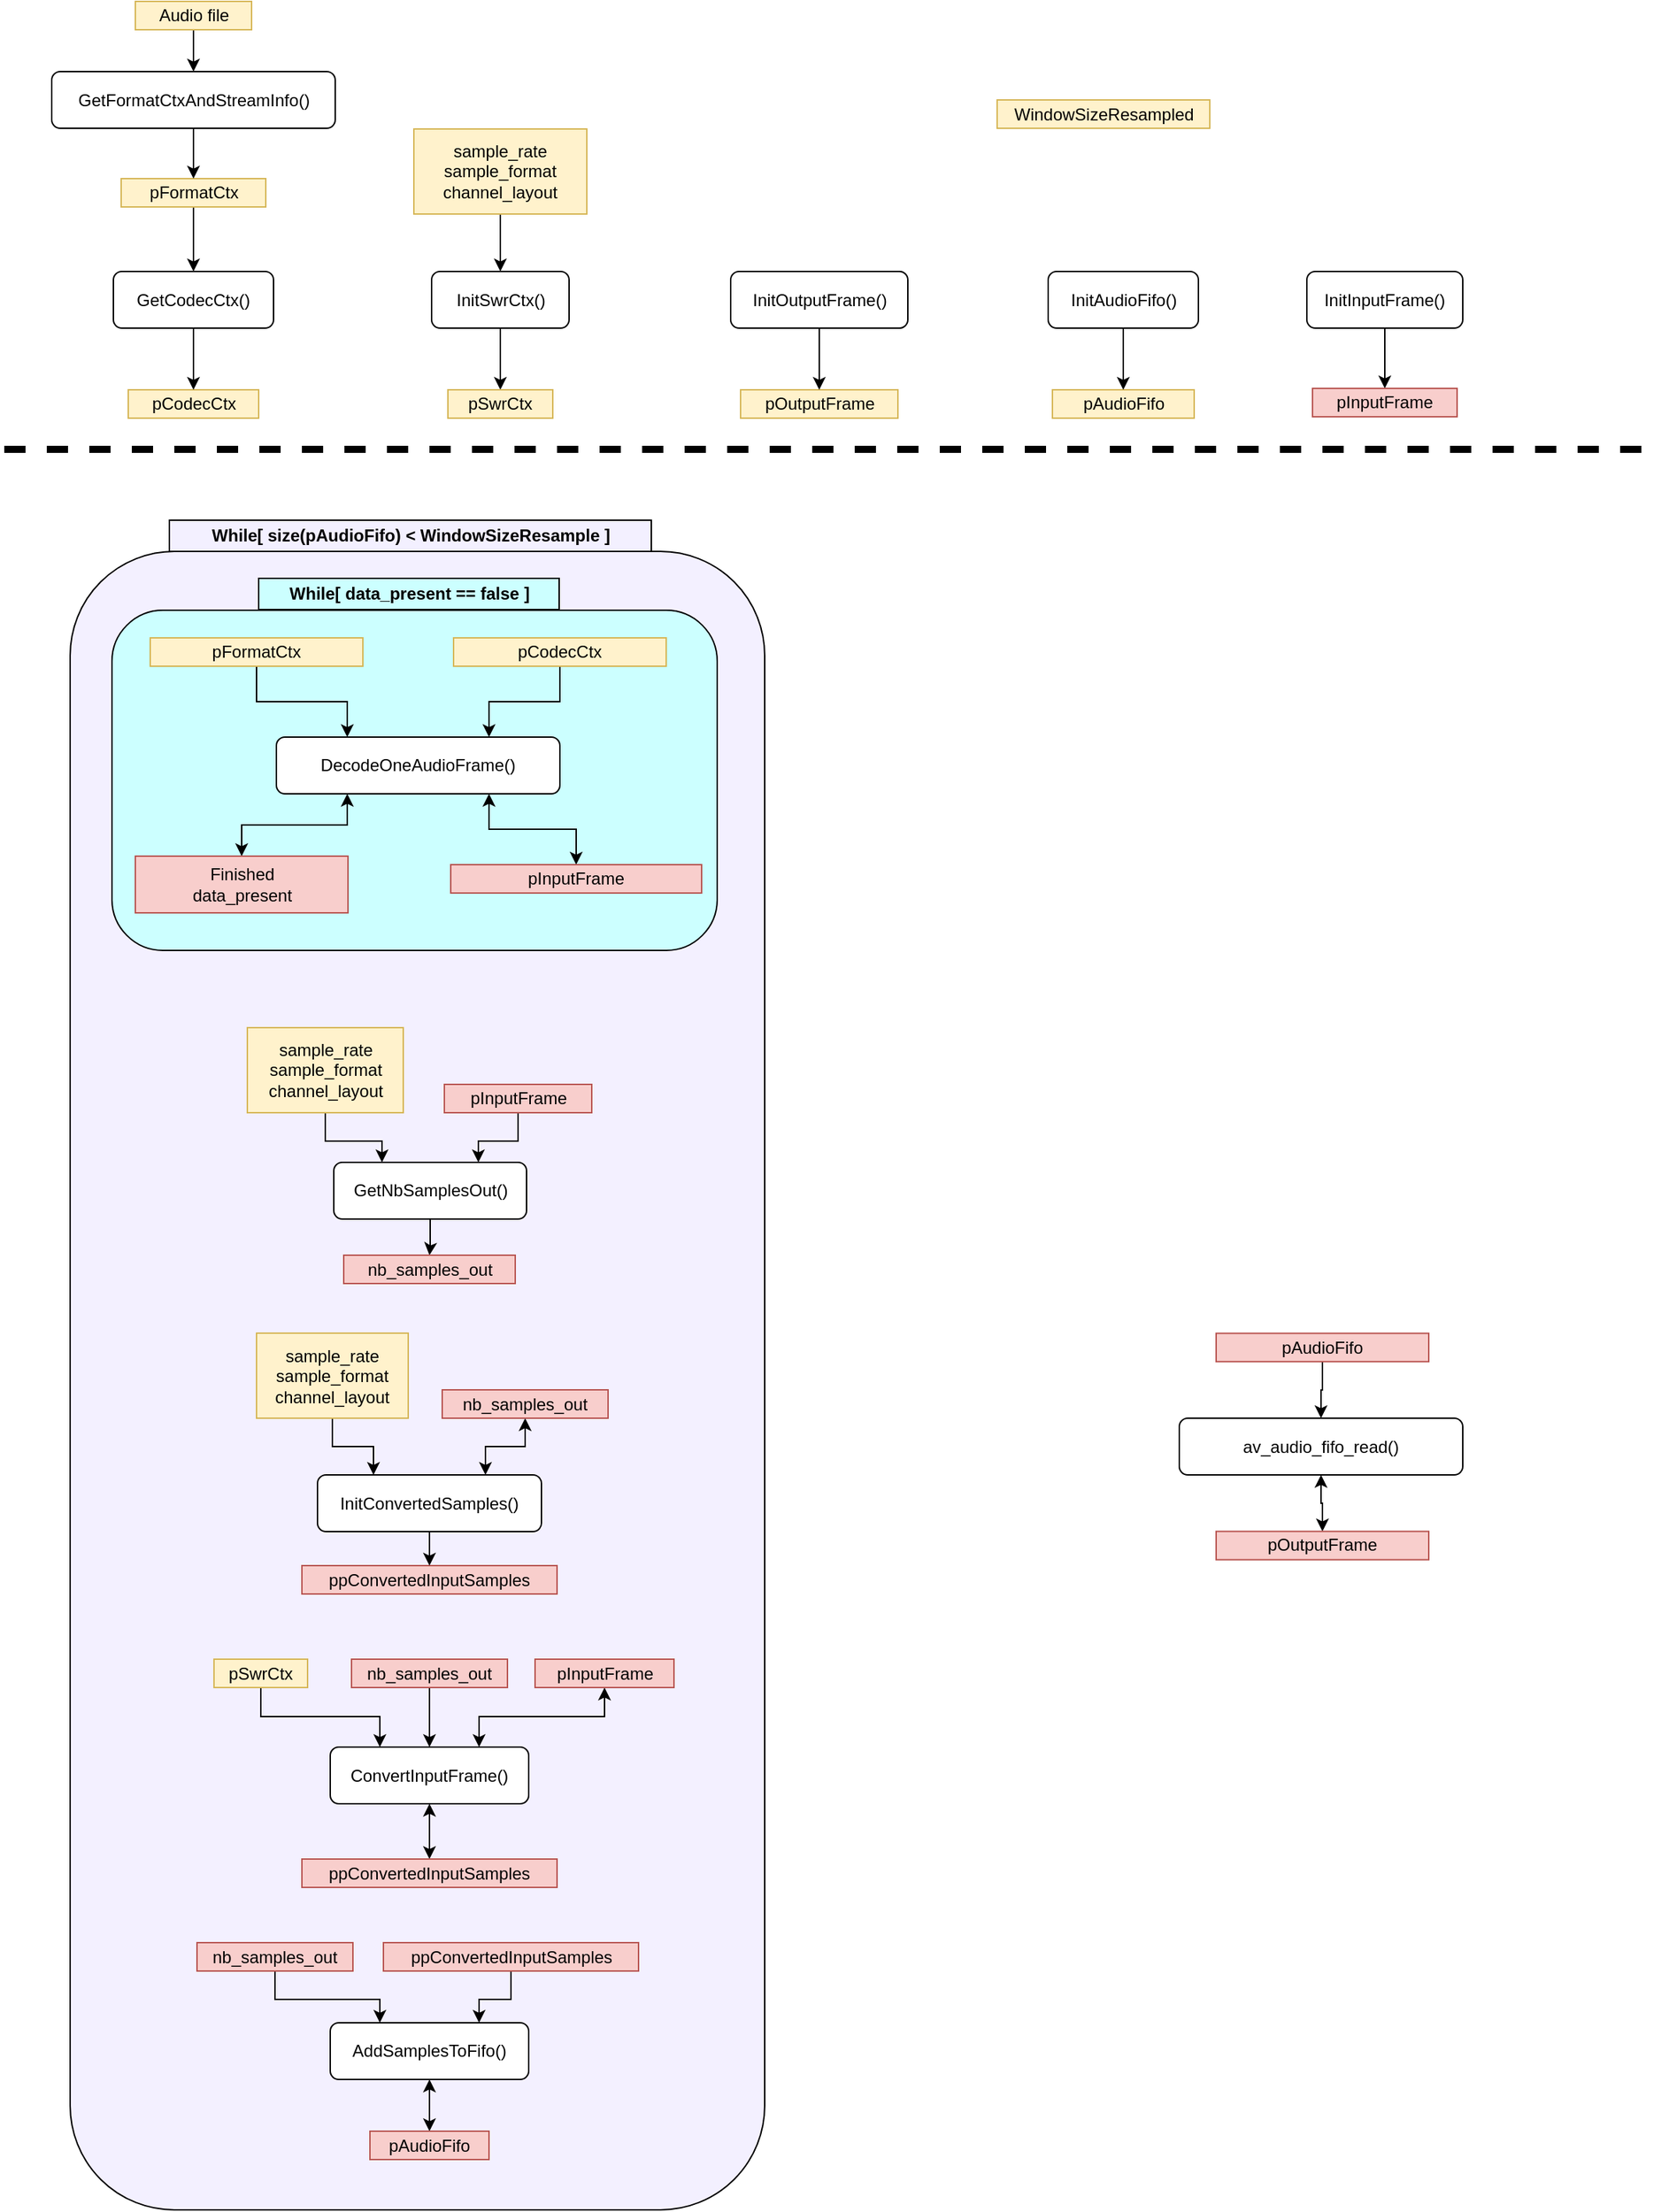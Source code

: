 <mxfile version="11.2.8" type="device" pages="1"><diagram id="H6E5AN7HrFiwPMf8tx8V" name="Page-1"><mxGraphModel dx="3665" dy="1254" grid="1" gridSize="10" guides="1" tooltips="1" connect="1" arrows="1" fold="1" page="1" pageScale="1" pageWidth="1169" pageHeight="1654" math="0" shadow="0"><root><mxCell id="0"/><mxCell id="1" parent="0"/><mxCell id="Oo8Mt8DpEyXDW0NtOICU-199" value="" style="rounded=1;whiteSpace=wrap;html=1;strokeColor=#000000;fillColor=#F3F0FF;" vertex="1" parent="1"><mxGeometry x="46.5" y="432" width="490" height="1170" as="geometry"/></mxCell><mxCell id="Oo8Mt8DpEyXDW0NtOICU-188" value="" style="rounded=1;whiteSpace=wrap;html=1;strokeColor=#000000;fillColor=#CCFFFF;" vertex="1" parent="1"><mxGeometry x="76" y="473.5" width="427" height="240" as="geometry"/></mxCell><mxCell id="Oo8Mt8DpEyXDW0NtOICU-29" style="edgeStyle=orthogonalEdgeStyle;rounded=0;orthogonalLoop=1;jettySize=auto;html=1;entryX=0.5;entryY=0;entryDx=0;entryDy=0;" edge="1" parent="1" source="Oo8Mt8DpEyXDW0NtOICU-1" target="Oo8Mt8DpEyXDW0NtOICU-8"><mxGeometry relative="1" as="geometry"/></mxCell><mxCell id="Oo8Mt8DpEyXDW0NtOICU-1" value="Audio file" style="text;html=1;strokeColor=#d6b656;fillColor=#fff2cc;align=center;verticalAlign=middle;whiteSpace=wrap;rounded=0;" vertex="1" parent="1"><mxGeometry x="92.5" y="44" width="82" height="20" as="geometry"/></mxCell><mxCell id="Oo8Mt8DpEyXDW0NtOICU-32" style="edgeStyle=orthogonalEdgeStyle;rounded=0;orthogonalLoop=1;jettySize=auto;html=1;entryX=0.5;entryY=0;entryDx=0;entryDy=0;" edge="1" parent="1" source="Oo8Mt8DpEyXDW0NtOICU-2" target="Oo8Mt8DpEyXDW0NtOICU-10"><mxGeometry relative="1" as="geometry"/></mxCell><mxCell id="Oo8Mt8DpEyXDW0NtOICU-2" value="pFormatCtx" style="text;html=1;strokeColor=#d6b656;fillColor=#fff2cc;align=center;verticalAlign=middle;whiteSpace=wrap;rounded=0;" vertex="1" parent="1"><mxGeometry x="82.5" y="169" width="102" height="20" as="geometry"/></mxCell><mxCell id="Oo8Mt8DpEyXDW0NtOICU-3" value="pCodecCtx" style="text;html=1;strokeColor=#d6b656;fillColor=#fff2cc;align=center;verticalAlign=middle;whiteSpace=wrap;rounded=0;" vertex="1" parent="1"><mxGeometry x="87.5" y="318" width="92" height="20" as="geometry"/></mxCell><mxCell id="Oo8Mt8DpEyXDW0NtOICU-30" style="edgeStyle=orthogonalEdgeStyle;rounded=0;orthogonalLoop=1;jettySize=auto;html=1;entryX=0.5;entryY=0;entryDx=0;entryDy=0;" edge="1" parent="1" source="Oo8Mt8DpEyXDW0NtOICU-8" target="Oo8Mt8DpEyXDW0NtOICU-2"><mxGeometry relative="1" as="geometry"/></mxCell><mxCell id="Oo8Mt8DpEyXDW0NtOICU-8" value="GetFormatCtxAndStreamInfo()" style="rounded=1;whiteSpace=wrap;html=1;" vertex="1" parent="1"><mxGeometry x="33.5" y="93.5" width="200" height="40" as="geometry"/></mxCell><mxCell id="Oo8Mt8DpEyXDW0NtOICU-114" style="edgeStyle=orthogonalEdgeStyle;rounded=0;orthogonalLoop=1;jettySize=auto;html=1;entryX=0.5;entryY=0;entryDx=0;entryDy=0;startArrow=none;startFill=0;endArrow=classic;endFill=1;" edge="1" parent="1" source="Oo8Mt8DpEyXDW0NtOICU-9" target="Oo8Mt8DpEyXDW0NtOICU-47"><mxGeometry relative="1" as="geometry"/></mxCell><mxCell id="Oo8Mt8DpEyXDW0NtOICU-9" value="InitInputFrame()" style="rounded=1;whiteSpace=wrap;html=1;" vertex="1" parent="1"><mxGeometry x="919" y="234.5" width="110" height="40" as="geometry"/></mxCell><mxCell id="Oo8Mt8DpEyXDW0NtOICU-31" style="edgeStyle=orthogonalEdgeStyle;rounded=0;orthogonalLoop=1;jettySize=auto;html=1;entryX=0.5;entryY=0;entryDx=0;entryDy=0;" edge="1" parent="1" source="Oo8Mt8DpEyXDW0NtOICU-10" target="Oo8Mt8DpEyXDW0NtOICU-3"><mxGeometry relative="1" as="geometry"/></mxCell><mxCell id="Oo8Mt8DpEyXDW0NtOICU-10" value="GetCodecCtx()" style="rounded=1;whiteSpace=wrap;html=1;" vertex="1" parent="1"><mxGeometry x="77" y="234.5" width="113" height="40" as="geometry"/></mxCell><mxCell id="Oo8Mt8DpEyXDW0NtOICU-119" style="edgeStyle=orthogonalEdgeStyle;rounded=0;orthogonalLoop=1;jettySize=auto;html=1;entryX=0.5;entryY=0;entryDx=0;entryDy=0;startArrow=none;startFill=0;endArrow=classic;endFill=1;" edge="1" parent="1" source="Oo8Mt8DpEyXDW0NtOICU-11" target="Oo8Mt8DpEyXDW0NtOICU-15"><mxGeometry relative="1" as="geometry"/></mxCell><mxCell id="Oo8Mt8DpEyXDW0NtOICU-11" value="&lt;div&gt;sample_rate&lt;/div&gt;&lt;div&gt;sample_format&lt;/div&gt;&lt;div&gt;channel_layout&lt;br&gt;&lt;/div&gt;" style="text;html=1;strokeColor=#d6b656;fillColor=#fff2cc;align=center;verticalAlign=middle;whiteSpace=wrap;rounded=0;" vertex="1" parent="1"><mxGeometry x="289" y="134" width="122" height="60" as="geometry"/></mxCell><mxCell id="Oo8Mt8DpEyXDW0NtOICU-13" value="WindowSizeResampled" style="text;html=1;strokeColor=#d6b656;fillColor=#fff2cc;align=center;verticalAlign=middle;whiteSpace=wrap;rounded=0;" vertex="1" parent="1"><mxGeometry x="700.5" y="113.5" width="150" height="20" as="geometry"/></mxCell><mxCell id="Oo8Mt8DpEyXDW0NtOICU-120" style="edgeStyle=orthogonalEdgeStyle;rounded=0;orthogonalLoop=1;jettySize=auto;html=1;entryX=0.5;entryY=0;entryDx=0;entryDy=0;startArrow=none;startFill=0;endArrow=classic;endFill=1;" edge="1" parent="1" source="Oo8Mt8DpEyXDW0NtOICU-15" target="Oo8Mt8DpEyXDW0NtOICU-5"><mxGeometry relative="1" as="geometry"/></mxCell><mxCell id="Oo8Mt8DpEyXDW0NtOICU-15" value="InitSwrCtx()" style="rounded=1;whiteSpace=wrap;html=1;" vertex="1" parent="1"><mxGeometry x="301.5" y="234.5" width="97" height="40" as="geometry"/></mxCell><mxCell id="Oo8Mt8DpEyXDW0NtOICU-139" style="edgeStyle=orthogonalEdgeStyle;rounded=0;orthogonalLoop=1;jettySize=auto;html=1;entryX=0.5;entryY=0;entryDx=0;entryDy=0;startArrow=classic;startFill=1;endArrow=classic;endFill=1;exitX=0.75;exitY=1;exitDx=0;exitDy=0;" edge="1" parent="1" source="Oo8Mt8DpEyXDW0NtOICU-34" target="Oo8Mt8DpEyXDW0NtOICU-136"><mxGeometry relative="1" as="geometry"/></mxCell><mxCell id="Oo8Mt8DpEyXDW0NtOICU-140" style="edgeStyle=orthogonalEdgeStyle;rounded=0;orthogonalLoop=1;jettySize=auto;html=1;entryX=0.5;entryY=0;entryDx=0;entryDy=0;startArrow=classic;startFill=1;endArrow=classic;endFill=1;exitX=0.25;exitY=1;exitDx=0;exitDy=0;" edge="1" parent="1" source="Oo8Mt8DpEyXDW0NtOICU-34" target="Oo8Mt8DpEyXDW0NtOICU-38"><mxGeometry relative="1" as="geometry"/></mxCell><mxCell id="Oo8Mt8DpEyXDW0NtOICU-34" value="DecodeOneAudioFrame()" style="rounded=1;whiteSpace=wrap;html=1;" vertex="1" parent="1"><mxGeometry x="192" y="563" width="200" height="40" as="geometry"/></mxCell><mxCell id="Oo8Mt8DpEyXDW0NtOICU-38" value="&lt;div&gt;Finished&lt;/div&gt;&lt;div&gt;data_present&lt;br&gt;&lt;/div&gt;" style="text;html=1;strokeColor=#b85450;fillColor=#f8cecc;align=center;verticalAlign=middle;whiteSpace=wrap;rounded=0;" vertex="1" parent="1"><mxGeometry x="92.5" y="647" width="150" height="40" as="geometry"/></mxCell><mxCell id="Oo8Mt8DpEyXDW0NtOICU-42" value="ppConvertedInputSamples" style="text;html=1;strokeColor=#b85450;fillColor=#f8cecc;align=center;verticalAlign=middle;whiteSpace=wrap;rounded=0;" vertex="1" parent="1"><mxGeometry x="210" y="1147.5" width="180" height="20" as="geometry"/></mxCell><mxCell id="Oo8Mt8DpEyXDW0NtOICU-149" style="edgeStyle=orthogonalEdgeStyle;rounded=0;orthogonalLoop=1;jettySize=auto;html=1;entryX=0.5;entryY=0;entryDx=0;entryDy=0;startArrow=none;startFill=0;endArrow=classic;endFill=1;" edge="1" parent="1" source="Oo8Mt8DpEyXDW0NtOICU-43" target="Oo8Mt8DpEyXDW0NtOICU-42"><mxGeometry relative="1" as="geometry"/></mxCell><mxCell id="Oo8Mt8DpEyXDW0NtOICU-43" value="InitConvertedSamples()" style="rounded=1;whiteSpace=wrap;html=1;" vertex="1" parent="1"><mxGeometry x="221" y="1083.5" width="158" height="40" as="geometry"/></mxCell><mxCell id="Oo8Mt8DpEyXDW0NtOICU-47" value="pInputFrame" style="text;html=1;strokeColor=#b85450;fillColor=#f8cecc;align=center;verticalAlign=middle;whiteSpace=wrap;rounded=0;" vertex="1" parent="1"><mxGeometry x="923" y="317" width="102" height="20" as="geometry"/></mxCell><mxCell id="Oo8Mt8DpEyXDW0NtOICU-160" style="edgeStyle=orthogonalEdgeStyle;rounded=0;orthogonalLoop=1;jettySize=auto;html=1;entryX=0.5;entryY=0;entryDx=0;entryDy=0;startArrow=classic;startFill=1;endArrow=classic;endFill=1;" edge="1" parent="1" source="Oo8Mt8DpEyXDW0NtOICU-52" target="Oo8Mt8DpEyXDW0NtOICU-159"><mxGeometry relative="1" as="geometry"/></mxCell><mxCell id="Oo8Mt8DpEyXDW0NtOICU-52" value="ConvertInputFrame()" style="rounded=1;whiteSpace=wrap;html=1;" vertex="1" parent="1"><mxGeometry x="230" y="1275.5" width="140" height="40" as="geometry"/></mxCell><mxCell id="Oo8Mt8DpEyXDW0NtOICU-171" style="edgeStyle=orthogonalEdgeStyle;rounded=0;orthogonalLoop=1;jettySize=auto;html=1;entryX=0.5;entryY=0;entryDx=0;entryDy=0;startArrow=classic;startFill=1;endArrow=classic;endFill=1;" edge="1" parent="1" source="Oo8Mt8DpEyXDW0NtOICU-59" target="Oo8Mt8DpEyXDW0NtOICU-166"><mxGeometry relative="1" as="geometry"/></mxCell><mxCell id="Oo8Mt8DpEyXDW0NtOICU-59" value="AddSamplesToFifo()" style="rounded=1;whiteSpace=wrap;html=1;" vertex="1" parent="1"><mxGeometry x="230" y="1470" width="140" height="40" as="geometry"/></mxCell><mxCell id="Oo8Mt8DpEyXDW0NtOICU-142" style="edgeStyle=orthogonalEdgeStyle;rounded=0;orthogonalLoop=1;jettySize=auto;html=1;entryX=0.5;entryY=0;entryDx=0;entryDy=0;startArrow=none;startFill=0;endArrow=classic;endFill=1;" edge="1" parent="1" source="Oo8Mt8DpEyXDW0NtOICU-66" target="Oo8Mt8DpEyXDW0NtOICU-69"><mxGeometry relative="1" as="geometry"/></mxCell><mxCell id="Oo8Mt8DpEyXDW0NtOICU-66" value="GetNbSamplesOut()" style="rounded=1;whiteSpace=wrap;html=1;" vertex="1" parent="1"><mxGeometry x="232.5" y="863" width="136" height="40" as="geometry"/></mxCell><mxCell id="Oo8Mt8DpEyXDW0NtOICU-69" value="nb_samples_out" style="text;html=1;strokeColor=#b85450;fillColor=#f8cecc;align=center;verticalAlign=middle;whiteSpace=wrap;rounded=0;" vertex="1" parent="1"><mxGeometry x="239.5" y="928.5" width="121" height="20" as="geometry"/></mxCell><mxCell id="Oo8Mt8DpEyXDW0NtOICU-174" style="edgeStyle=orthogonalEdgeStyle;rounded=0;orthogonalLoop=1;jettySize=auto;html=1;entryX=0.5;entryY=0;entryDx=0;entryDy=0;startArrow=classic;startFill=1;endArrow=classic;endFill=1;" edge="1" parent="1" source="Oo8Mt8DpEyXDW0NtOICU-76" target="Oo8Mt8DpEyXDW0NtOICU-173"><mxGeometry relative="1" as="geometry"/></mxCell><mxCell id="Oo8Mt8DpEyXDW0NtOICU-76" value="av_audio_fifo_read()" style="rounded=1;whiteSpace=wrap;html=1;" vertex="1" parent="1"><mxGeometry x="829" y="1043.5" width="200" height="40" as="geometry"/></mxCell><mxCell id="Oo8Mt8DpEyXDW0NtOICU-5" value="pSwrCtx" style="text;html=1;strokeColor=#d6b656;fillColor=#fff2cc;align=center;verticalAlign=middle;whiteSpace=wrap;rounded=0;" vertex="1" parent="1"><mxGeometry x="313" y="318" width="74" height="20" as="geometry"/></mxCell><mxCell id="Oo8Mt8DpEyXDW0NtOICU-124" value="pOutputFrame" style="text;html=1;strokeColor=#d6b656;fillColor=#fff2cc;align=center;verticalAlign=middle;whiteSpace=wrap;rounded=0;" vertex="1" parent="1"><mxGeometry x="519.5" y="318" width="111" height="20" as="geometry"/></mxCell><mxCell id="Oo8Mt8DpEyXDW0NtOICU-129" style="edgeStyle=orthogonalEdgeStyle;rounded=0;orthogonalLoop=1;jettySize=auto;html=1;entryX=0.5;entryY=0;entryDx=0;entryDy=0;startArrow=none;startFill=0;endArrow=classic;endFill=1;" edge="1" parent="1" source="Oo8Mt8DpEyXDW0NtOICU-126" target="Oo8Mt8DpEyXDW0NtOICU-124"><mxGeometry relative="1" as="geometry"/></mxCell><mxCell id="Oo8Mt8DpEyXDW0NtOICU-126" value="InitOutputFrame()" style="rounded=1;whiteSpace=wrap;html=1;" vertex="1" parent="1"><mxGeometry x="512.5" y="234.5" width="125" height="40" as="geometry"/></mxCell><mxCell id="Oo8Mt8DpEyXDW0NtOICU-130" value="pAudioFifo" style="text;html=1;strokeColor=#d6b656;fillColor=#fff2cc;align=center;verticalAlign=middle;whiteSpace=wrap;rounded=0;" vertex="1" parent="1"><mxGeometry x="739.5" y="318" width="100" height="20" as="geometry"/></mxCell><mxCell id="Oo8Mt8DpEyXDW0NtOICU-133" style="edgeStyle=orthogonalEdgeStyle;rounded=0;orthogonalLoop=1;jettySize=auto;html=1;entryX=0.5;entryY=0;entryDx=0;entryDy=0;startArrow=none;startFill=0;endArrow=classic;endFill=1;" edge="1" parent="1" source="Oo8Mt8DpEyXDW0NtOICU-132" target="Oo8Mt8DpEyXDW0NtOICU-130"><mxGeometry relative="1" as="geometry"/></mxCell><mxCell id="Oo8Mt8DpEyXDW0NtOICU-132" value="InitAudioFifo()" style="rounded=1;whiteSpace=wrap;html=1;" vertex="1" parent="1"><mxGeometry x="736.5" y="234.5" width="106" height="40" as="geometry"/></mxCell><mxCell id="Oo8Mt8DpEyXDW0NtOICU-137" style="edgeStyle=orthogonalEdgeStyle;rounded=0;orthogonalLoop=1;jettySize=auto;html=1;entryX=0.25;entryY=0;entryDx=0;entryDy=0;startArrow=none;startFill=0;endArrow=classic;endFill=1;" edge="1" parent="1" source="Oo8Mt8DpEyXDW0NtOICU-134" target="Oo8Mt8DpEyXDW0NtOICU-34"><mxGeometry relative="1" as="geometry"/></mxCell><mxCell id="Oo8Mt8DpEyXDW0NtOICU-134" value="pFormatCtx" style="text;html=1;strokeColor=#d6b656;fillColor=#fff2cc;align=center;verticalAlign=middle;whiteSpace=wrap;rounded=0;" vertex="1" parent="1"><mxGeometry x="103" y="493" width="150" height="20" as="geometry"/></mxCell><mxCell id="Oo8Mt8DpEyXDW0NtOICU-138" style="edgeStyle=orthogonalEdgeStyle;rounded=0;orthogonalLoop=1;jettySize=auto;html=1;entryX=0.75;entryY=0;entryDx=0;entryDy=0;startArrow=none;startFill=0;endArrow=classic;endFill=1;" edge="1" parent="1" source="Oo8Mt8DpEyXDW0NtOICU-135" target="Oo8Mt8DpEyXDW0NtOICU-34"><mxGeometry relative="1" as="geometry"/></mxCell><mxCell id="Oo8Mt8DpEyXDW0NtOICU-135" value="pCodecCtx" style="text;html=1;strokeColor=#d6b656;fillColor=#fff2cc;align=center;verticalAlign=middle;whiteSpace=wrap;rounded=0;" vertex="1" parent="1"><mxGeometry x="317" y="493" width="150" height="20" as="geometry"/></mxCell><mxCell id="Oo8Mt8DpEyXDW0NtOICU-136" value="pInputFrame" style="text;html=1;strokeColor=#b85450;fillColor=#f8cecc;align=center;verticalAlign=middle;whiteSpace=wrap;rounded=0;" vertex="1" parent="1"><mxGeometry x="315" y="653" width="177" height="20" as="geometry"/></mxCell><mxCell id="Oo8Mt8DpEyXDW0NtOICU-145" style="edgeStyle=orthogonalEdgeStyle;rounded=0;orthogonalLoop=1;jettySize=auto;html=1;entryX=0.75;entryY=0;entryDx=0;entryDy=0;startArrow=none;startFill=0;endArrow=classic;endFill=1;" edge="1" parent="1" source="Oo8Mt8DpEyXDW0NtOICU-143" target="Oo8Mt8DpEyXDW0NtOICU-66"><mxGeometry relative="1" as="geometry"/></mxCell><mxCell id="Oo8Mt8DpEyXDW0NtOICU-143" value="pInputFrame" style="text;html=1;strokeColor=#b85450;fillColor=#f8cecc;align=center;verticalAlign=middle;whiteSpace=wrap;rounded=0;" vertex="1" parent="1"><mxGeometry x="310.5" y="808" width="104" height="20" as="geometry"/></mxCell><mxCell id="Oo8Mt8DpEyXDW0NtOICU-146" style="edgeStyle=orthogonalEdgeStyle;rounded=0;orthogonalLoop=1;jettySize=auto;html=1;entryX=0.25;entryY=0;entryDx=0;entryDy=0;startArrow=none;startFill=0;endArrow=classic;endFill=1;exitX=0.5;exitY=1;exitDx=0;exitDy=0;" edge="1" parent="1" source="Oo8Mt8DpEyXDW0NtOICU-147" target="Oo8Mt8DpEyXDW0NtOICU-66"><mxGeometry relative="1" as="geometry"><mxPoint x="410.833" y="798" as="sourcePoint"/></mxGeometry></mxCell><mxCell id="Oo8Mt8DpEyXDW0NtOICU-147" value="&lt;div&gt;sample_rate&lt;/div&gt;&lt;div&gt;sample_format&lt;/div&gt;&lt;div&gt;channel_layout&lt;br&gt;&lt;/div&gt;" style="text;html=1;strokeColor=#d6b656;fillColor=#fff2cc;align=center;verticalAlign=middle;whiteSpace=wrap;rounded=0;" vertex="1" parent="1"><mxGeometry x="171.5" y="768" width="110" height="60" as="geometry"/></mxCell><mxCell id="Oo8Mt8DpEyXDW0NtOICU-150" style="edgeStyle=orthogonalEdgeStyle;rounded=0;orthogonalLoop=1;jettySize=auto;html=1;entryX=0.25;entryY=0;entryDx=0;entryDy=0;startArrow=none;startFill=0;endArrow=classic;endFill=1;" edge="1" parent="1" source="Oo8Mt8DpEyXDW0NtOICU-148" target="Oo8Mt8DpEyXDW0NtOICU-43"><mxGeometry relative="1" as="geometry"/></mxCell><mxCell id="Oo8Mt8DpEyXDW0NtOICU-148" value="&lt;div&gt;sample_rate&lt;/div&gt;&lt;div&gt;sample_format&lt;/div&gt;&lt;div&gt;channel_layout&lt;br&gt;&lt;/div&gt;" style="text;html=1;strokeColor=#d6b656;fillColor=#fff2cc;align=center;verticalAlign=middle;whiteSpace=wrap;rounded=0;" vertex="1" parent="1"><mxGeometry x="178" y="983.5" width="107" height="60" as="geometry"/></mxCell><mxCell id="Oo8Mt8DpEyXDW0NtOICU-195" style="edgeStyle=orthogonalEdgeStyle;rounded=0;orthogonalLoop=1;jettySize=auto;html=1;entryX=0.25;entryY=0;entryDx=0;entryDy=0;startArrow=none;startFill=0;endArrow=classic;endFill=1;exitX=0.5;exitY=1;exitDx=0;exitDy=0;" edge="1" parent="1" source="Oo8Mt8DpEyXDW0NtOICU-151" target="Oo8Mt8DpEyXDW0NtOICU-52"><mxGeometry relative="1" as="geometry"><Array as="points"><mxPoint x="181.5" y="1254"/><mxPoint x="264.5" y="1254"/></Array></mxGeometry></mxCell><mxCell id="Oo8Mt8DpEyXDW0NtOICU-151" value="pSwrCtx" style="text;html=1;strokeColor=#d6b656;fillColor=#fff2cc;align=center;verticalAlign=middle;whiteSpace=wrap;rounded=0;" vertex="1" parent="1"><mxGeometry x="148" y="1213.5" width="66" height="20" as="geometry"/></mxCell><mxCell id="Oo8Mt8DpEyXDW0NtOICU-162" style="edgeStyle=orthogonalEdgeStyle;rounded=0;orthogonalLoop=1;jettySize=auto;html=1;entryX=0.5;entryY=0;entryDx=0;entryDy=0;startArrow=none;startFill=0;endArrow=classic;endFill=1;" edge="1" parent="1" source="Oo8Mt8DpEyXDW0NtOICU-153" target="Oo8Mt8DpEyXDW0NtOICU-52"><mxGeometry relative="1" as="geometry"/></mxCell><mxCell id="Oo8Mt8DpEyXDW0NtOICU-153" value="nb_samples_out" style="text;html=1;strokeColor=#b85450;fillColor=#f8cecc;align=center;verticalAlign=middle;whiteSpace=wrap;rounded=0;" vertex="1" parent="1"><mxGeometry x="245" y="1213.5" width="110" height="20" as="geometry"/></mxCell><mxCell id="Oo8Mt8DpEyXDW0NtOICU-190" style="edgeStyle=orthogonalEdgeStyle;rounded=0;orthogonalLoop=1;jettySize=auto;html=1;entryX=0.75;entryY=0;entryDx=0;entryDy=0;startArrow=classic;startFill=1;endArrow=classic;endFill=1;" edge="1" parent="1" source="Oo8Mt8DpEyXDW0NtOICU-154" target="Oo8Mt8DpEyXDW0NtOICU-52"><mxGeometry relative="1" as="geometry"><Array as="points"><mxPoint x="423.5" y="1254"/><mxPoint x="334.5" y="1254"/></Array></mxGeometry></mxCell><mxCell id="Oo8Mt8DpEyXDW0NtOICU-154" value="pInputFrame" style="text;html=1;strokeColor=#b85450;fillColor=#f8cecc;align=center;verticalAlign=middle;whiteSpace=wrap;rounded=0;" vertex="1" parent="1"><mxGeometry x="374.5" y="1213.5" width="98" height="20" as="geometry"/></mxCell><mxCell id="Oo8Mt8DpEyXDW0NtOICU-159" value="ppConvertedInputSamples" style="text;html=1;strokeColor=#b85450;fillColor=#f8cecc;align=center;verticalAlign=middle;whiteSpace=wrap;rounded=0;" vertex="1" parent="1"><mxGeometry x="210" y="1354.5" width="180" height="20" as="geometry"/></mxCell><mxCell id="Oo8Mt8DpEyXDW0NtOICU-166" value="pAudioFifo" style="text;html=1;strokeColor=#b85450;fillColor=#f8cecc;align=center;verticalAlign=middle;whiteSpace=wrap;rounded=0;" vertex="1" parent="1"><mxGeometry x="258" y="1546.5" width="84" height="20" as="geometry"/></mxCell><mxCell id="Oo8Mt8DpEyXDW0NtOICU-169" style="edgeStyle=orthogonalEdgeStyle;rounded=0;orthogonalLoop=1;jettySize=auto;html=1;entryX=0.25;entryY=0;entryDx=0;entryDy=0;startArrow=none;startFill=0;endArrow=classic;endFill=1;" edge="1" parent="1" source="Oo8Mt8DpEyXDW0NtOICU-167" target="Oo8Mt8DpEyXDW0NtOICU-59"><mxGeometry relative="1" as="geometry"/></mxCell><mxCell id="Oo8Mt8DpEyXDW0NtOICU-167" value="nb_samples_out" style="text;html=1;strokeColor=#b85450;fillColor=#f8cecc;align=center;verticalAlign=middle;whiteSpace=wrap;rounded=0;" vertex="1" parent="1"><mxGeometry x="136" y="1413.5" width="110" height="20" as="geometry"/></mxCell><mxCell id="Oo8Mt8DpEyXDW0NtOICU-170" style="edgeStyle=orthogonalEdgeStyle;rounded=0;orthogonalLoop=1;jettySize=auto;html=1;entryX=0.75;entryY=0;entryDx=0;entryDy=0;startArrow=none;startFill=0;endArrow=classic;endFill=1;" edge="1" parent="1" source="Oo8Mt8DpEyXDW0NtOICU-168" target="Oo8Mt8DpEyXDW0NtOICU-59"><mxGeometry relative="1" as="geometry"/></mxCell><mxCell id="Oo8Mt8DpEyXDW0NtOICU-168" value="ppConvertedInputSamples" style="text;html=1;strokeColor=#b85450;fillColor=#f8cecc;align=center;verticalAlign=middle;whiteSpace=wrap;rounded=0;" vertex="1" parent="1"><mxGeometry x="267.5" y="1413.5" width="180" height="20" as="geometry"/></mxCell><mxCell id="Oo8Mt8DpEyXDW0NtOICU-175" style="edgeStyle=orthogonalEdgeStyle;rounded=0;orthogonalLoop=1;jettySize=auto;html=1;entryX=0.5;entryY=0;entryDx=0;entryDy=0;startArrow=none;startFill=0;endArrow=classic;endFill=1;" edge="1" parent="1" source="Oo8Mt8DpEyXDW0NtOICU-172" target="Oo8Mt8DpEyXDW0NtOICU-76"><mxGeometry relative="1" as="geometry"/></mxCell><mxCell id="Oo8Mt8DpEyXDW0NtOICU-172" value="pAudioFifo" style="text;html=1;strokeColor=#b85450;fillColor=#f8cecc;align=center;verticalAlign=middle;whiteSpace=wrap;rounded=0;" vertex="1" parent="1"><mxGeometry x="855" y="983.618" width="150" height="20" as="geometry"/></mxCell><mxCell id="Oo8Mt8DpEyXDW0NtOICU-173" value="pOutputFrame" style="text;html=1;strokeColor=#b85450;fillColor=#f8cecc;align=center;verticalAlign=middle;whiteSpace=wrap;rounded=0;" vertex="1" parent="1"><mxGeometry x="855" y="1123.333" width="150" height="20" as="geometry"/></mxCell><mxCell id="Oo8Mt8DpEyXDW0NtOICU-177" style="edgeStyle=orthogonalEdgeStyle;rounded=0;orthogonalLoop=1;jettySize=auto;html=1;entryX=0.75;entryY=0;entryDx=0;entryDy=0;startArrow=classic;startFill=1;endArrow=classic;endFill=1;" edge="1" parent="1" source="Oo8Mt8DpEyXDW0NtOICU-176" target="Oo8Mt8DpEyXDW0NtOICU-43"><mxGeometry relative="1" as="geometry"/></mxCell><mxCell id="Oo8Mt8DpEyXDW0NtOICU-176" value="nb_samples_out" style="text;html=1;strokeColor=#b85450;fillColor=#f8cecc;align=center;verticalAlign=middle;whiteSpace=wrap;rounded=0;" vertex="1" parent="1"><mxGeometry x="309" y="1023.5" width="117" height="20" as="geometry"/></mxCell><mxCell id="Oo8Mt8DpEyXDW0NtOICU-189" value="&lt;b&gt;While[ data_present == false ]&lt;br&gt;&lt;/b&gt;" style="text;html=1;strokeColor=#000000;fillColor=#CCFFFF;align=center;verticalAlign=middle;whiteSpace=wrap;rounded=0;" vertex="1" parent="1"><mxGeometry x="179.5" y="451" width="212" height="22" as="geometry"/></mxCell><mxCell id="Oo8Mt8DpEyXDW0NtOICU-198" value="" style="endArrow=none;dashed=1;html=1;strokeWidth=5;" edge="1" parent="1"><mxGeometry width="50" height="50" relative="1" as="geometry"><mxPoint y="360" as="sourcePoint"/><mxPoint x="1170" y="360" as="targetPoint"/></mxGeometry></mxCell><mxCell id="Oo8Mt8DpEyXDW0NtOICU-201" value="&lt;b&gt;While[ size(pAudioFifo) &amp;lt; WindowSizeResample ]&lt;br&gt;&lt;/b&gt;" style="text;html=1;strokeColor=#000000;fillColor=#F3F0FF;align=center;verticalAlign=middle;whiteSpace=wrap;rounded=0;" vertex="1" parent="1"><mxGeometry x="116.5" y="410" width="340" height="22" as="geometry"/></mxCell></root></mxGraphModel></diagram></mxfile>